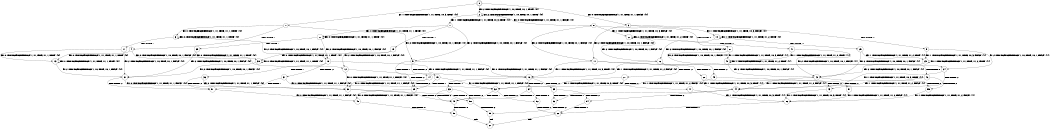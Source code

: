 digraph BCG {
size = "7, 10.5";
center = TRUE;
node [shape = circle];
0 [peripheries = 2];
0 -> 1 [label = "EX !1 !ATOMIC_EXCH_BRANCH (1, +1, TRUE, +0, 3, TRUE) !{0}"];
0 -> 2 [label = "EX !2 !ATOMIC_EXCH_BRANCH (1, +0, TRUE, +0, 1, TRUE) !{0}"];
0 -> 3 [label = "EX !0 !ATOMIC_EXCH_BRANCH (1, +1, TRUE, +1, 1, FALSE) !{0}"];
1 -> 4 [label = "TERMINATE !1"];
1 -> 5 [label = "EX !2 !ATOMIC_EXCH_BRANCH (1, +0, TRUE, +0, 1, FALSE) !{0}"];
1 -> 6 [label = "EX !0 !ATOMIC_EXCH_BRANCH (1, +1, TRUE, +1, 1, TRUE) !{0}"];
2 -> 7 [label = "EX !1 !ATOMIC_EXCH_BRANCH (1, +1, TRUE, +0, 3, TRUE) !{0}"];
2 -> 8 [label = "EX !0 !ATOMIC_EXCH_BRANCH (1, +1, TRUE, +1, 1, FALSE) !{0}"];
2 -> 2 [label = "EX !2 !ATOMIC_EXCH_BRANCH (1, +0, TRUE, +0, 1, TRUE) !{0}"];
3 -> 9 [label = "TERMINATE !0"];
3 -> 10 [label = "EX !1 !ATOMIC_EXCH_BRANCH (1, +1, TRUE, +0, 3, FALSE) !{0}"];
3 -> 11 [label = "EX !2 !ATOMIC_EXCH_BRANCH (1, +0, TRUE, +0, 1, FALSE) !{0}"];
4 -> 12 [label = "EX !2 !ATOMIC_EXCH_BRANCH (1, +0, TRUE, +0, 1, FALSE) !{0}"];
4 -> 13 [label = "EX !0 !ATOMIC_EXCH_BRANCH (1, +1, TRUE, +1, 1, TRUE) !{0}"];
5 -> 14 [label = "TERMINATE !1"];
5 -> 15 [label = "TERMINATE !2"];
5 -> 16 [label = "EX !0 !ATOMIC_EXCH_BRANCH (1, +1, TRUE, +1, 1, FALSE) !{0}"];
6 -> 17 [label = "TERMINATE !1"];
6 -> 18 [label = "EX !2 !ATOMIC_EXCH_BRANCH (1, +0, TRUE, +0, 1, FALSE) !{0}"];
6 -> 6 [label = "EX !0 !ATOMIC_EXCH_BRANCH (1, +1, TRUE, +1, 1, TRUE) !{0}"];
7 -> 19 [label = "TERMINATE !1"];
7 -> 20 [label = "EX !0 !ATOMIC_EXCH_BRANCH (1, +1, TRUE, +1, 1, TRUE) !{0}"];
7 -> 5 [label = "EX !2 !ATOMIC_EXCH_BRANCH (1, +0, TRUE, +0, 1, FALSE) !{0}"];
8 -> 21 [label = "TERMINATE !0"];
8 -> 22 [label = "EX !1 !ATOMIC_EXCH_BRANCH (1, +1, TRUE, +0, 3, FALSE) !{0}"];
8 -> 11 [label = "EX !2 !ATOMIC_EXCH_BRANCH (1, +0, TRUE, +0, 1, FALSE) !{0}"];
9 -> 23 [label = "EX !1 !ATOMIC_EXCH_BRANCH (1, +1, TRUE, +0, 3, FALSE) !{1}"];
9 -> 24 [label = "EX !2 !ATOMIC_EXCH_BRANCH (1, +0, TRUE, +0, 1, FALSE) !{1}"];
10 -> 25 [label = "TERMINATE !0"];
10 -> 26 [label = "EX !2 !ATOMIC_EXCH_BRANCH (1, +0, TRUE, +0, 1, FALSE) !{0}"];
10 -> 10 [label = "EX !1 !ATOMIC_EXCH_BRANCH (1, +1, TRUE, +1, 2, TRUE) !{0}"];
11 -> 27 [label = "TERMINATE !2"];
11 -> 28 [label = "TERMINATE !0"];
11 -> 16 [label = "EX !1 !ATOMIC_EXCH_BRANCH (1, +1, TRUE, +0, 3, TRUE) !{0}"];
12 -> 29 [label = "TERMINATE !2"];
12 -> 30 [label = "EX !0 !ATOMIC_EXCH_BRANCH (1, +1, TRUE, +1, 1, FALSE) !{0}"];
13 -> 31 [label = "EX !2 !ATOMIC_EXCH_BRANCH (1, +0, TRUE, +0, 1, FALSE) !{0}"];
13 -> 13 [label = "EX !0 !ATOMIC_EXCH_BRANCH (1, +1, TRUE, +1, 1, TRUE) !{0}"];
14 -> 29 [label = "TERMINATE !2"];
14 -> 30 [label = "EX !0 !ATOMIC_EXCH_BRANCH (1, +1, TRUE, +1, 1, FALSE) !{0}"];
15 -> 29 [label = "TERMINATE !1"];
15 -> 32 [label = "EX !0 !ATOMIC_EXCH_BRANCH (1, +1, TRUE, +1, 1, FALSE) !{0}"];
16 -> 33 [label = "TERMINATE !1"];
16 -> 34 [label = "TERMINATE !2"];
16 -> 35 [label = "TERMINATE !0"];
17 -> 31 [label = "EX !2 !ATOMIC_EXCH_BRANCH (1, +0, TRUE, +0, 1, FALSE) !{0}"];
17 -> 13 [label = "EX !0 !ATOMIC_EXCH_BRANCH (1, +1, TRUE, +1, 1, TRUE) !{0}"];
18 -> 36 [label = "TERMINATE !1"];
18 -> 37 [label = "TERMINATE !2"];
18 -> 16 [label = "EX !0 !ATOMIC_EXCH_BRANCH (1, +1, TRUE, +1, 1, FALSE) !{0}"];
19 -> 38 [label = "EX !0 !ATOMIC_EXCH_BRANCH (1, +1, TRUE, +1, 1, TRUE) !{0}"];
19 -> 12 [label = "EX !2 !ATOMIC_EXCH_BRANCH (1, +0, TRUE, +0, 1, FALSE) !{0}"];
20 -> 39 [label = "TERMINATE !1"];
20 -> 18 [label = "EX !2 !ATOMIC_EXCH_BRANCH (1, +0, TRUE, +0, 1, FALSE) !{0}"];
20 -> 20 [label = "EX !0 !ATOMIC_EXCH_BRANCH (1, +1, TRUE, +1, 1, TRUE) !{0}"];
21 -> 40 [label = "EX !1 !ATOMIC_EXCH_BRANCH (1, +1, TRUE, +0, 3, FALSE) !{1}"];
21 -> 24 [label = "EX !2 !ATOMIC_EXCH_BRANCH (1, +0, TRUE, +0, 1, FALSE) !{1}"];
22 -> 41 [label = "TERMINATE !0"];
22 -> 26 [label = "EX !2 !ATOMIC_EXCH_BRANCH (1, +0, TRUE, +0, 1, FALSE) !{0}"];
22 -> 22 [label = "EX !1 !ATOMIC_EXCH_BRANCH (1, +1, TRUE, +1, 2, TRUE) !{0}"];
23 -> 42 [label = "EX !2 !ATOMIC_EXCH_BRANCH (1, +0, TRUE, +0, 1, FALSE) !{1}"];
23 -> 23 [label = "EX !1 !ATOMIC_EXCH_BRANCH (1, +1, TRUE, +1, 2, TRUE) !{1}"];
24 -> 43 [label = "TERMINATE !2"];
24 -> 44 [label = "EX !1 !ATOMIC_EXCH_BRANCH (1, +1, TRUE, +0, 3, TRUE) !{1}"];
25 -> 42 [label = "EX !2 !ATOMIC_EXCH_BRANCH (1, +0, TRUE, +0, 1, FALSE) !{1}"];
25 -> 23 [label = "EX !1 !ATOMIC_EXCH_BRANCH (1, +1, TRUE, +1, 2, TRUE) !{1}"];
26 -> 45 [label = "TERMINATE !2"];
26 -> 46 [label = "TERMINATE !0"];
26 -> 16 [label = "EX !1 !ATOMIC_EXCH_BRANCH (1, +1, TRUE, +1, 2, FALSE) !{0}"];
27 -> 47 [label = "TERMINATE !0"];
27 -> 32 [label = "EX !1 !ATOMIC_EXCH_BRANCH (1, +1, TRUE, +0, 3, TRUE) !{0}"];
28 -> 43 [label = "TERMINATE !2"];
28 -> 44 [label = "EX !1 !ATOMIC_EXCH_BRANCH (1, +1, TRUE, +0, 3, TRUE) !{1}"];
29 -> 48 [label = "EX !0 !ATOMIC_EXCH_BRANCH (1, +1, TRUE, +1, 1, FALSE) !{0}"];
30 -> 49 [label = "TERMINATE !2"];
30 -> 50 [label = "TERMINATE !0"];
31 -> 51 [label = "TERMINATE !2"];
31 -> 30 [label = "EX !0 !ATOMIC_EXCH_BRANCH (1, +1, TRUE, +1, 1, FALSE) !{0}"];
32 -> 49 [label = "TERMINATE !1"];
32 -> 52 [label = "TERMINATE !0"];
33 -> 49 [label = "TERMINATE !2"];
33 -> 50 [label = "TERMINATE !0"];
34 -> 49 [label = "TERMINATE !1"];
34 -> 52 [label = "TERMINATE !0"];
35 -> 53 [label = "TERMINATE !1"];
35 -> 54 [label = "TERMINATE !2"];
36 -> 51 [label = "TERMINATE !2"];
36 -> 30 [label = "EX !0 !ATOMIC_EXCH_BRANCH (1, +1, TRUE, +1, 1, FALSE) !{0}"];
37 -> 51 [label = "TERMINATE !1"];
37 -> 32 [label = "EX !0 !ATOMIC_EXCH_BRANCH (1, +1, TRUE, +1, 1, FALSE) !{0}"];
38 -> 31 [label = "EX !2 !ATOMIC_EXCH_BRANCH (1, +0, TRUE, +0, 1, FALSE) !{0}"];
38 -> 38 [label = "EX !0 !ATOMIC_EXCH_BRANCH (1, +1, TRUE, +1, 1, TRUE) !{0}"];
39 -> 31 [label = "EX !2 !ATOMIC_EXCH_BRANCH (1, +0, TRUE, +0, 1, FALSE) !{0}"];
39 -> 38 [label = "EX !0 !ATOMIC_EXCH_BRANCH (1, +1, TRUE, +1, 1, TRUE) !{0}"];
40 -> 42 [label = "EX !2 !ATOMIC_EXCH_BRANCH (1, +0, TRUE, +0, 1, FALSE) !{1}"];
40 -> 40 [label = "EX !1 !ATOMIC_EXCH_BRANCH (1, +1, TRUE, +1, 2, TRUE) !{1}"];
41 -> 42 [label = "EX !2 !ATOMIC_EXCH_BRANCH (1, +0, TRUE, +0, 1, FALSE) !{1}"];
41 -> 40 [label = "EX !1 !ATOMIC_EXCH_BRANCH (1, +1, TRUE, +1, 2, TRUE) !{1}"];
42 -> 55 [label = "TERMINATE !2"];
42 -> 44 [label = "EX !1 !ATOMIC_EXCH_BRANCH (1, +1, TRUE, +1, 2, FALSE) !{1}"];
43 -> 56 [label = "EX !1 !ATOMIC_EXCH_BRANCH (1, +1, TRUE, +0, 3, TRUE) !{1}"];
44 -> 53 [label = "TERMINATE !1"];
44 -> 54 [label = "TERMINATE !2"];
45 -> 57 [label = "TERMINATE !0"];
45 -> 32 [label = "EX !1 !ATOMIC_EXCH_BRANCH (1, +1, TRUE, +1, 2, FALSE) !{0}"];
46 -> 55 [label = "TERMINATE !2"];
46 -> 44 [label = "EX !1 !ATOMIC_EXCH_BRANCH (1, +1, TRUE, +1, 2, FALSE) !{1}"];
47 -> 56 [label = "EX !1 !ATOMIC_EXCH_BRANCH (1, +1, TRUE, +0, 3, TRUE) !{1}"];
48 -> 58 [label = "TERMINATE !0"];
49 -> 58 [label = "TERMINATE !0"];
50 -> 59 [label = "TERMINATE !2"];
51 -> 48 [label = "EX !0 !ATOMIC_EXCH_BRANCH (1, +1, TRUE, +1, 1, FALSE) !{0}"];
52 -> 60 [label = "TERMINATE !1"];
53 -> 59 [label = "TERMINATE !2"];
54 -> 60 [label = "TERMINATE !1"];
55 -> 56 [label = "EX !1 !ATOMIC_EXCH_BRANCH (1, +1, TRUE, +1, 2, FALSE) !{1}"];
56 -> 60 [label = "TERMINATE !1"];
57 -> 56 [label = "EX !1 !ATOMIC_EXCH_BRANCH (1, +1, TRUE, +1, 2, FALSE) !{1}"];
58 -> 61 [label = "exit"];
59 -> 61 [label = "exit"];
60 -> 61 [label = "exit"];
}
